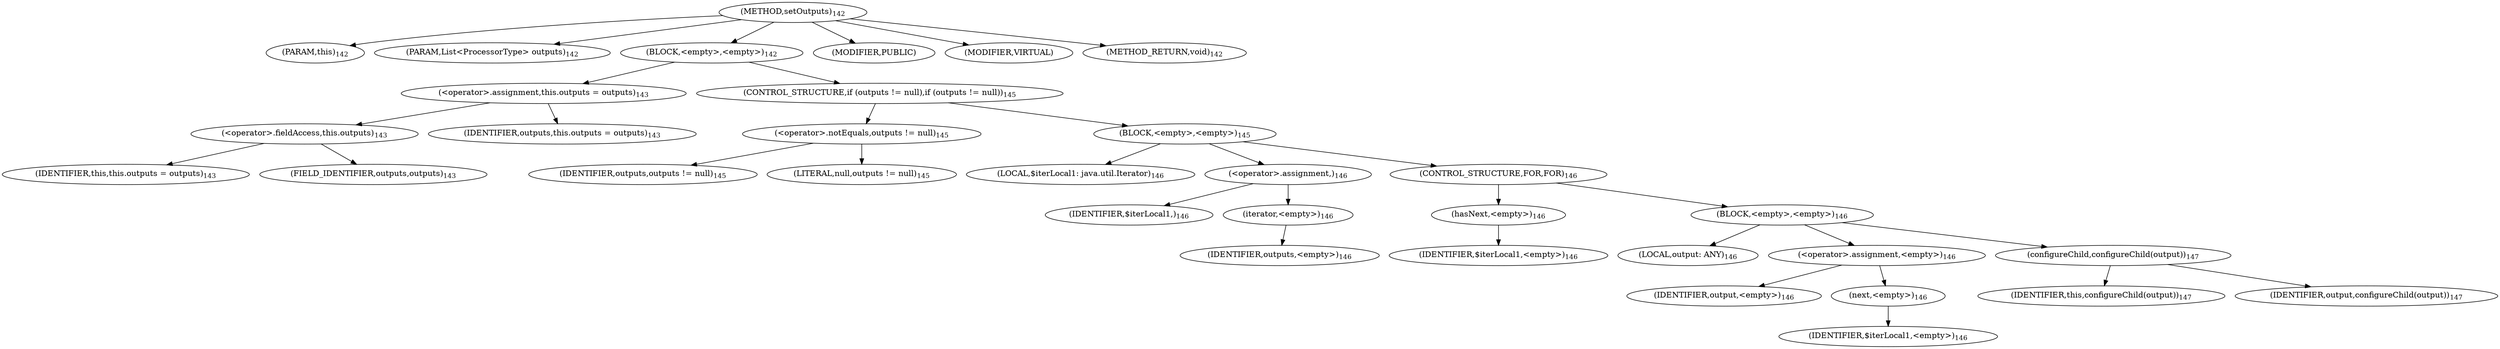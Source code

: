 digraph "setOutputs" {  
"372" [label = <(METHOD,setOutputs)<SUB>142</SUB>> ]
"30" [label = <(PARAM,this)<SUB>142</SUB>> ]
"373" [label = <(PARAM,List&lt;ProcessorType&gt; outputs)<SUB>142</SUB>> ]
"374" [label = <(BLOCK,&lt;empty&gt;,&lt;empty&gt;)<SUB>142</SUB>> ]
"375" [label = <(&lt;operator&gt;.assignment,this.outputs = outputs)<SUB>143</SUB>> ]
"376" [label = <(&lt;operator&gt;.fieldAccess,this.outputs)<SUB>143</SUB>> ]
"29" [label = <(IDENTIFIER,this,this.outputs = outputs)<SUB>143</SUB>> ]
"377" [label = <(FIELD_IDENTIFIER,outputs,outputs)<SUB>143</SUB>> ]
"378" [label = <(IDENTIFIER,outputs,this.outputs = outputs)<SUB>143</SUB>> ]
"379" [label = <(CONTROL_STRUCTURE,if (outputs != null),if (outputs != null))<SUB>145</SUB>> ]
"380" [label = <(&lt;operator&gt;.notEquals,outputs != null)<SUB>145</SUB>> ]
"381" [label = <(IDENTIFIER,outputs,outputs != null)<SUB>145</SUB>> ]
"382" [label = <(LITERAL,null,outputs != null)<SUB>145</SUB>> ]
"383" [label = <(BLOCK,&lt;empty&gt;,&lt;empty&gt;)<SUB>145</SUB>> ]
"384" [label = <(LOCAL,$iterLocal1: java.util.Iterator)<SUB>146</SUB>> ]
"385" [label = <(&lt;operator&gt;.assignment,)<SUB>146</SUB>> ]
"386" [label = <(IDENTIFIER,$iterLocal1,)<SUB>146</SUB>> ]
"387" [label = <(iterator,&lt;empty&gt;)<SUB>146</SUB>> ]
"388" [label = <(IDENTIFIER,outputs,&lt;empty&gt;)<SUB>146</SUB>> ]
"389" [label = <(CONTROL_STRUCTURE,FOR,FOR)<SUB>146</SUB>> ]
"390" [label = <(hasNext,&lt;empty&gt;)<SUB>146</SUB>> ]
"391" [label = <(IDENTIFIER,$iterLocal1,&lt;empty&gt;)<SUB>146</SUB>> ]
"392" [label = <(BLOCK,&lt;empty&gt;,&lt;empty&gt;)<SUB>146</SUB>> ]
"393" [label = <(LOCAL,output: ANY)<SUB>146</SUB>> ]
"394" [label = <(&lt;operator&gt;.assignment,&lt;empty&gt;)<SUB>146</SUB>> ]
"395" [label = <(IDENTIFIER,output,&lt;empty&gt;)<SUB>146</SUB>> ]
"396" [label = <(next,&lt;empty&gt;)<SUB>146</SUB>> ]
"397" [label = <(IDENTIFIER,$iterLocal1,&lt;empty&gt;)<SUB>146</SUB>> ]
"398" [label = <(configureChild,configureChild(output))<SUB>147</SUB>> ]
"31" [label = <(IDENTIFIER,this,configureChild(output))<SUB>147</SUB>> ]
"399" [label = <(IDENTIFIER,output,configureChild(output))<SUB>147</SUB>> ]
"400" [label = <(MODIFIER,PUBLIC)> ]
"401" [label = <(MODIFIER,VIRTUAL)> ]
"402" [label = <(METHOD_RETURN,void)<SUB>142</SUB>> ]
  "372" -> "30" 
  "372" -> "373" 
  "372" -> "374" 
  "372" -> "400" 
  "372" -> "401" 
  "372" -> "402" 
  "374" -> "375" 
  "374" -> "379" 
  "375" -> "376" 
  "375" -> "378" 
  "376" -> "29" 
  "376" -> "377" 
  "379" -> "380" 
  "379" -> "383" 
  "380" -> "381" 
  "380" -> "382" 
  "383" -> "384" 
  "383" -> "385" 
  "383" -> "389" 
  "385" -> "386" 
  "385" -> "387" 
  "387" -> "388" 
  "389" -> "390" 
  "389" -> "392" 
  "390" -> "391" 
  "392" -> "393" 
  "392" -> "394" 
  "392" -> "398" 
  "394" -> "395" 
  "394" -> "396" 
  "396" -> "397" 
  "398" -> "31" 
  "398" -> "399" 
}
